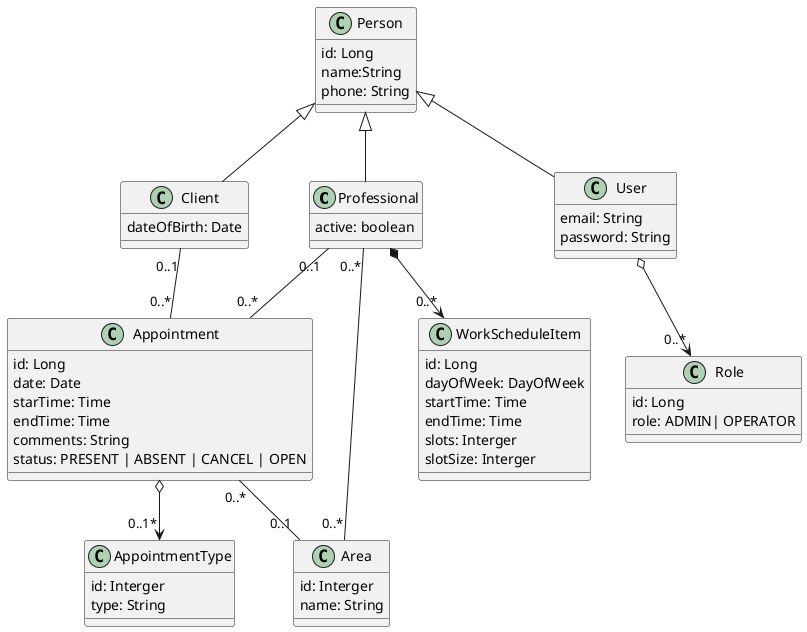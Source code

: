 @startuml "model"

    class Professional {
        active: boolean

    }

    class Appointment {
        id: Long
        date: Date
        starTime: Time 
        endTime: Time
        comments: String
        status: PRESENT | ABSENT | CANCEL | OPEN
    }
    
    class Area {
        id: Interger 
        name: String
    }

    class Client {
        dateOfBirth: Date
    }

    class AppointmentType {
        id: Interger
        type: String
    }

    class User {
        email: String
        password: String
    }

    class WorkScheduleItem {
        id: Long
        dayOfWeek: DayOfWeek
        startTime: Time
        endTime: Time
        slots: Interger
        slotSize: Interger
    }
    class Person{
        id: Long
        name:String
        phone: String 
    }
        class Role {
        id: Long
        role: ADMIN| OPERATOR
    }

Person <|--                     Client 
Person <|--                     Professional
Person <|--                     User
Professional "0..*" -d- "0..*"  Area
Professional        *--> "0..*" WorkScheduleItem
Appointment         o--> "0..1*"AppointmentType
Appointment  "0..*"  -u- "0..1" Client
Appointment  "0..*"  -u- "0..1" Professional
Appointment  "0..*"  -d- "0..1" Area
User               o-->  "0..*" Role

@enduml